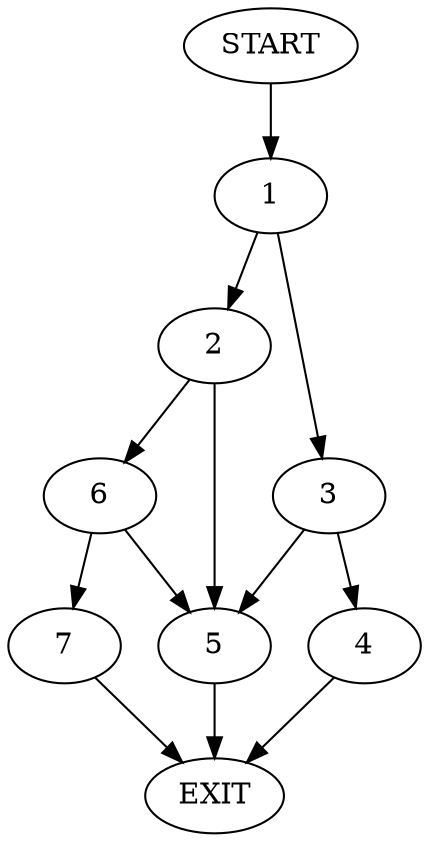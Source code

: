 digraph {
0 [label="START"]
8 [label="EXIT"]
0 -> 1
1 -> 2
1 -> 3
3 -> 4
3 -> 5
2 -> 5
2 -> 6
6 -> 5
6 -> 7
5 -> 8
7 -> 8
4 -> 8
}

